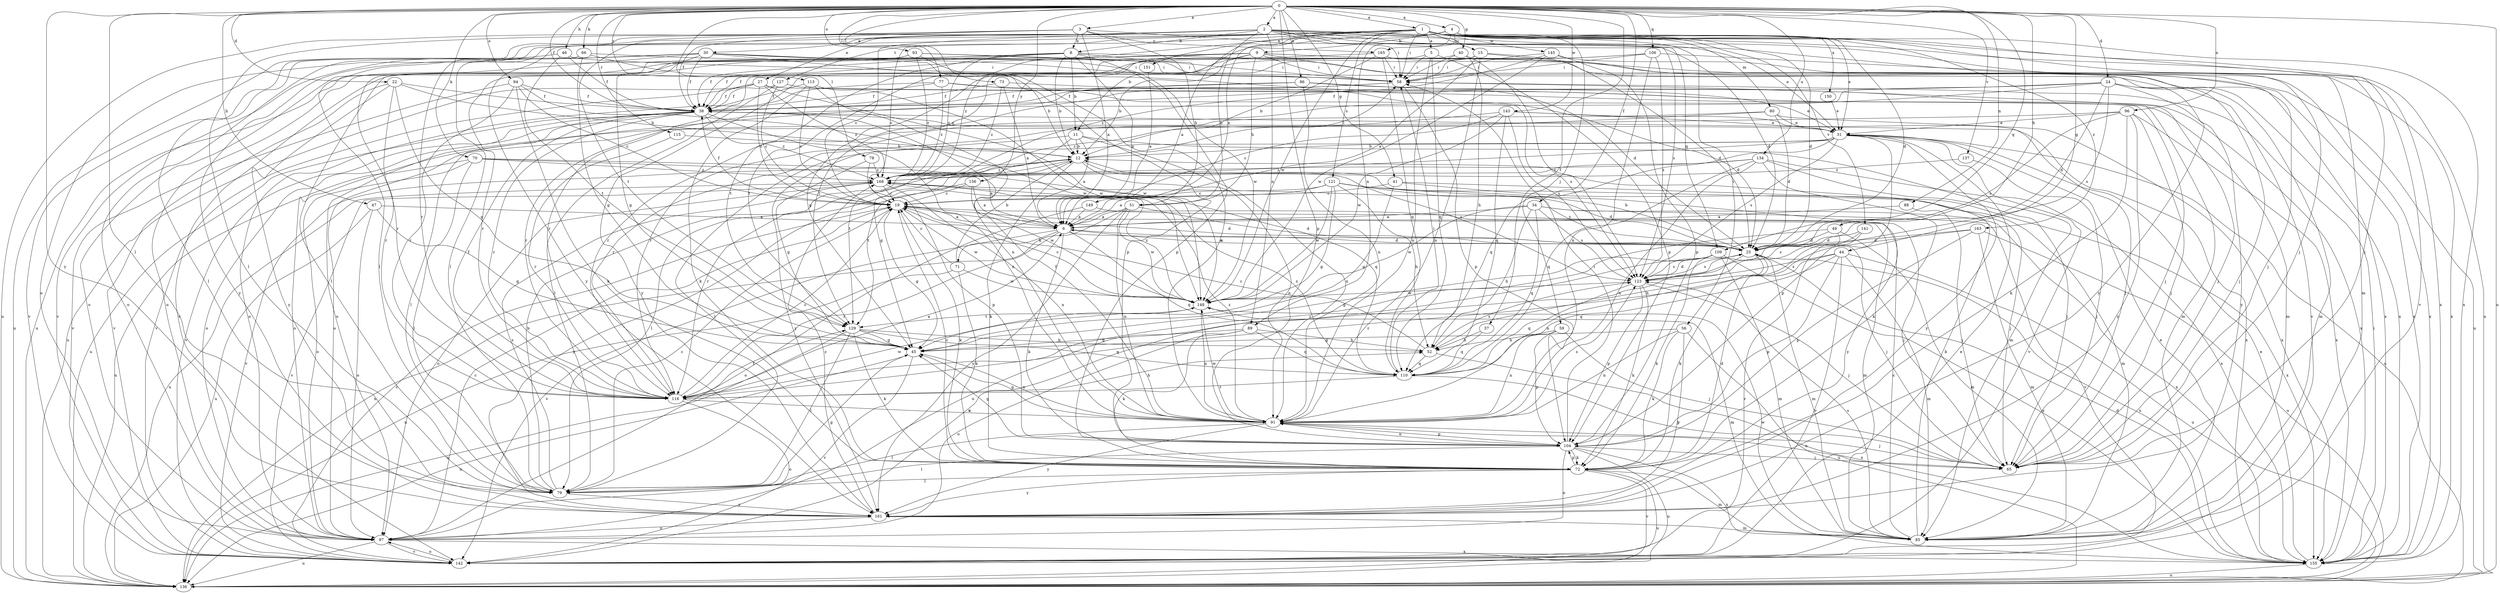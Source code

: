 strict digraph  {
0;
1;
2;
3;
4;
5;
6;
8;
9;
11;
12;
15;
19;
22;
24;
25;
27;
30;
31;
34;
37;
38;
40;
41;
44;
45;
46;
47;
49;
51;
52;
56;
58;
59;
65;
66;
70;
71;
72;
73;
77;
78;
79;
80;
85;
86;
88;
89;
91;
93;
94;
96;
97;
104;
106;
109;
110;
113;
115;
116;
121;
123;
127;
129;
134;
136;
137;
141;
142;
143;
145;
148;
149;
150;
151;
155;
156;
161;
163;
165;
168;
0 -> 1  [label=a];
0 -> 2  [label=a];
0 -> 3  [label=a];
0 -> 4  [label=a];
0 -> 22  [label=d];
0 -> 24  [label=d];
0 -> 34  [label=f];
0 -> 37  [label=f];
0 -> 38  [label=f];
0 -> 40  [label=g];
0 -> 41  [label=g];
0 -> 44  [label=g];
0 -> 46  [label=h];
0 -> 47  [label=h];
0 -> 49  [label=h];
0 -> 66  [label=k];
0 -> 70  [label=k];
0 -> 73  [label=l];
0 -> 77  [label=l];
0 -> 78  [label=l];
0 -> 79  [label=l];
0 -> 86  [label=n];
0 -> 88  [label=n];
0 -> 93  [label=o];
0 -> 94  [label=o];
0 -> 96  [label=o];
0 -> 104  [label=p];
0 -> 106  [label=q];
0 -> 109  [label=q];
0 -> 113  [label=r];
0 -> 115  [label=r];
0 -> 134  [label=u];
0 -> 136  [label=u];
0 -> 137  [label=v];
0 -> 143  [label=w];
0 -> 156  [label=y];
0 -> 161  [label=y];
1 -> 5  [label=a];
1 -> 6  [label=a];
1 -> 15  [label=c];
1 -> 19  [label=c];
1 -> 25  [label=d];
1 -> 56  [label=i];
1 -> 58  [label=i];
1 -> 59  [label=j];
1 -> 65  [label=j];
1 -> 79  [label=l];
1 -> 80  [label=m];
1 -> 116  [label=r];
1 -> 121  [label=s];
1 -> 127  [label=t];
1 -> 136  [label=u];
1 -> 141  [label=v];
1 -> 145  [label=w];
1 -> 148  [label=w];
1 -> 149  [label=x];
1 -> 150  [label=x];
1 -> 151  [label=x];
1 -> 161  [label=y];
1 -> 163  [label=z];
2 -> 8  [label=b];
2 -> 19  [label=c];
2 -> 27  [label=e];
2 -> 30  [label=e];
2 -> 31  [label=e];
2 -> 51  [label=h];
2 -> 58  [label=i];
2 -> 65  [label=j];
2 -> 79  [label=l];
2 -> 85  [label=m];
2 -> 89  [label=n];
2 -> 97  [label=o];
2 -> 109  [label=q];
2 -> 123  [label=s];
2 -> 155  [label=x];
3 -> 6  [label=a];
3 -> 8  [label=b];
3 -> 25  [label=d];
3 -> 38  [label=f];
3 -> 51  [label=h];
3 -> 79  [label=l];
3 -> 129  [label=t];
3 -> 136  [label=u];
3 -> 165  [label=z];
4 -> 9  [label=b];
4 -> 11  [label=b];
4 -> 25  [label=d];
4 -> 31  [label=e];
4 -> 89  [label=n];
4 -> 142  [label=v];
4 -> 155  [label=x];
4 -> 165  [label=z];
4 -> 168  [label=z];
5 -> 58  [label=i];
5 -> 91  [label=n];
5 -> 104  [label=p];
5 -> 110  [label=q];
5 -> 142  [label=v];
6 -> 25  [label=d];
6 -> 65  [label=j];
6 -> 71  [label=k];
6 -> 72  [label=k];
6 -> 110  [label=q];
6 -> 116  [label=r];
6 -> 142  [label=v];
8 -> 6  [label=a];
8 -> 11  [label=b];
8 -> 12  [label=b];
8 -> 38  [label=f];
8 -> 58  [label=i];
8 -> 79  [label=l];
8 -> 104  [label=p];
8 -> 129  [label=t];
8 -> 136  [label=u];
8 -> 155  [label=x];
8 -> 168  [label=z];
9 -> 12  [label=b];
9 -> 38  [label=f];
9 -> 45  [label=g];
9 -> 51  [label=h];
9 -> 58  [label=i];
9 -> 97  [label=o];
9 -> 129  [label=t];
9 -> 142  [label=v];
9 -> 155  [label=x];
9 -> 161  [label=y];
11 -> 6  [label=a];
11 -> 12  [label=b];
11 -> 85  [label=m];
11 -> 91  [label=n];
11 -> 129  [label=t];
11 -> 161  [label=y];
12 -> 58  [label=i];
12 -> 72  [label=k];
12 -> 79  [label=l];
12 -> 91  [label=n];
12 -> 116  [label=r];
12 -> 123  [label=s];
12 -> 142  [label=v];
12 -> 168  [label=z];
15 -> 6  [label=a];
15 -> 25  [label=d];
15 -> 58  [label=i];
15 -> 91  [label=n];
15 -> 129  [label=t];
15 -> 136  [label=u];
19 -> 6  [label=a];
19 -> 25  [label=d];
19 -> 38  [label=f];
19 -> 45  [label=g];
19 -> 72  [label=k];
19 -> 85  [label=m];
19 -> 148  [label=w];
22 -> 12  [label=b];
22 -> 38  [label=f];
22 -> 45  [label=g];
22 -> 116  [label=r];
22 -> 142  [label=v];
22 -> 161  [label=y];
24 -> 25  [label=d];
24 -> 38  [label=f];
24 -> 65  [label=j];
24 -> 85  [label=m];
24 -> 97  [label=o];
24 -> 116  [label=r];
24 -> 123  [label=s];
24 -> 161  [label=y];
25 -> 6  [label=a];
25 -> 12  [label=b];
25 -> 72  [label=k];
25 -> 85  [label=m];
25 -> 97  [label=o];
25 -> 123  [label=s];
25 -> 155  [label=x];
25 -> 168  [label=z];
27 -> 19  [label=c];
27 -> 38  [label=f];
27 -> 65  [label=j];
27 -> 136  [label=u];
27 -> 142  [label=v];
27 -> 148  [label=w];
27 -> 168  [label=z];
30 -> 38  [label=f];
30 -> 45  [label=g];
30 -> 58  [label=i];
30 -> 91  [label=n];
30 -> 97  [label=o];
30 -> 104  [label=p];
30 -> 116  [label=r];
30 -> 148  [label=w];
30 -> 161  [label=y];
31 -> 12  [label=b];
31 -> 45  [label=g];
31 -> 79  [label=l];
31 -> 104  [label=p];
31 -> 110  [label=q];
31 -> 123  [label=s];
31 -> 136  [label=u];
31 -> 142  [label=v];
31 -> 161  [label=y];
34 -> 6  [label=a];
34 -> 52  [label=h];
34 -> 110  [label=q];
34 -> 123  [label=s];
34 -> 142  [label=v];
34 -> 148  [label=w];
34 -> 155  [label=x];
37 -> 52  [label=h];
37 -> 110  [label=q];
38 -> 31  [label=e];
38 -> 79  [label=l];
38 -> 91  [label=n];
38 -> 97  [label=o];
38 -> 116  [label=r];
38 -> 136  [label=u];
38 -> 142  [label=v];
38 -> 155  [label=x];
38 -> 168  [label=z];
40 -> 52  [label=h];
40 -> 58  [label=i];
40 -> 116  [label=r];
40 -> 123  [label=s];
41 -> 19  [label=c];
41 -> 45  [label=g];
41 -> 65  [label=j];
41 -> 155  [label=x];
44 -> 85  [label=m];
44 -> 104  [label=p];
44 -> 110  [label=q];
44 -> 116  [label=r];
44 -> 123  [label=s];
44 -> 136  [label=u];
44 -> 142  [label=v];
45 -> 91  [label=n];
45 -> 136  [label=u];
45 -> 142  [label=v];
46 -> 38  [label=f];
46 -> 58  [label=i];
46 -> 129  [label=t];
46 -> 136  [label=u];
47 -> 6  [label=a];
47 -> 45  [label=g];
47 -> 97  [label=o];
47 -> 136  [label=u];
49 -> 25  [label=d];
49 -> 85  [label=m];
49 -> 116  [label=r];
49 -> 123  [label=s];
51 -> 6  [label=a];
51 -> 25  [label=d];
51 -> 91  [label=n];
51 -> 136  [label=u];
51 -> 148  [label=w];
51 -> 161  [label=y];
52 -> 19  [label=c];
52 -> 110  [label=q];
52 -> 123  [label=s];
52 -> 155  [label=x];
56 -> 45  [label=g];
56 -> 72  [label=k];
56 -> 91  [label=n];
56 -> 136  [label=u];
56 -> 161  [label=y];
58 -> 38  [label=f];
58 -> 65  [label=j];
58 -> 104  [label=p];
58 -> 116  [label=r];
59 -> 52  [label=h];
59 -> 65  [label=j];
59 -> 91  [label=n];
59 -> 104  [label=p];
65 -> 91  [label=n];
66 -> 25  [label=d];
66 -> 45  [label=g];
66 -> 58  [label=i];
66 -> 79  [label=l];
66 -> 142  [label=v];
70 -> 6  [label=a];
70 -> 79  [label=l];
70 -> 97  [label=o];
70 -> 110  [label=q];
70 -> 136  [label=u];
70 -> 168  [label=z];
71 -> 12  [label=b];
71 -> 19  [label=c];
71 -> 72  [label=k];
71 -> 136  [label=u];
71 -> 148  [label=w];
72 -> 19  [label=c];
72 -> 25  [label=d];
72 -> 79  [label=l];
72 -> 85  [label=m];
72 -> 104  [label=p];
72 -> 136  [label=u];
72 -> 142  [label=v];
72 -> 161  [label=y];
73 -> 6  [label=a];
73 -> 38  [label=f];
73 -> 85  [label=m];
73 -> 168  [label=z];
77 -> 25  [label=d];
77 -> 38  [label=f];
77 -> 97  [label=o];
77 -> 123  [label=s];
77 -> 168  [label=z];
78 -> 45  [label=g];
78 -> 104  [label=p];
78 -> 168  [label=z];
79 -> 12  [label=b];
79 -> 19  [label=c];
79 -> 45  [label=g];
79 -> 161  [label=y];
79 -> 168  [label=z];
80 -> 25  [label=d];
80 -> 31  [label=e];
80 -> 97  [label=o];
80 -> 155  [label=x];
80 -> 168  [label=z];
85 -> 12  [label=b];
85 -> 19  [label=c];
85 -> 31  [label=e];
85 -> 123  [label=s];
85 -> 148  [label=w];
86 -> 31  [label=e];
86 -> 38  [label=f];
86 -> 91  [label=n];
86 -> 116  [label=r];
86 -> 155  [label=x];
88 -> 6  [label=a];
88 -> 65  [label=j];
89 -> 45  [label=g];
89 -> 52  [label=h];
89 -> 72  [label=k];
89 -> 97  [label=o];
89 -> 110  [label=q];
91 -> 38  [label=f];
91 -> 45  [label=g];
91 -> 65  [label=j];
91 -> 79  [label=l];
91 -> 104  [label=p];
91 -> 123  [label=s];
91 -> 148  [label=w];
91 -> 161  [label=y];
91 -> 168  [label=z];
93 -> 12  [label=b];
93 -> 58  [label=i];
93 -> 97  [label=o];
93 -> 142  [label=v];
93 -> 155  [label=x];
93 -> 168  [label=z];
94 -> 19  [label=c];
94 -> 38  [label=f];
94 -> 72  [label=k];
94 -> 116  [label=r];
94 -> 142  [label=v];
94 -> 148  [label=w];
96 -> 31  [label=e];
96 -> 65  [label=j];
96 -> 72  [label=k];
96 -> 97  [label=o];
96 -> 123  [label=s];
96 -> 155  [label=x];
96 -> 161  [label=y];
97 -> 19  [label=c];
97 -> 136  [label=u];
97 -> 142  [label=v];
97 -> 155  [label=x];
104 -> 45  [label=g];
104 -> 58  [label=i];
104 -> 65  [label=j];
104 -> 72  [label=k];
104 -> 79  [label=l];
104 -> 91  [label=n];
104 -> 97  [label=o];
104 -> 136  [label=u];
104 -> 155  [label=x];
106 -> 38  [label=f];
106 -> 58  [label=i];
106 -> 91  [label=n];
106 -> 116  [label=r];
106 -> 123  [label=s];
106 -> 155  [label=x];
109 -> 45  [label=g];
109 -> 72  [label=k];
109 -> 85  [label=m];
109 -> 123  [label=s];
109 -> 142  [label=v];
109 -> 155  [label=x];
110 -> 58  [label=i];
110 -> 65  [label=j];
110 -> 116  [label=r];
110 -> 168  [label=z];
113 -> 19  [label=c];
113 -> 38  [label=f];
113 -> 72  [label=k];
113 -> 91  [label=n];
113 -> 148  [label=w];
115 -> 12  [label=b];
115 -> 116  [label=r];
116 -> 6  [label=a];
116 -> 19  [label=c];
116 -> 38  [label=f];
116 -> 52  [label=h];
116 -> 91  [label=n];
116 -> 97  [label=o];
116 -> 129  [label=t];
116 -> 148  [label=w];
121 -> 6  [label=a];
121 -> 19  [label=c];
121 -> 25  [label=d];
121 -> 45  [label=g];
121 -> 52  [label=h];
121 -> 85  [label=m];
121 -> 148  [label=w];
121 -> 161  [label=y];
123 -> 25  [label=d];
123 -> 65  [label=j];
123 -> 72  [label=k];
123 -> 104  [label=p];
123 -> 110  [label=q];
123 -> 148  [label=w];
127 -> 19  [label=c];
127 -> 38  [label=f];
127 -> 79  [label=l];
127 -> 85  [label=m];
129 -> 45  [label=g];
129 -> 52  [label=h];
129 -> 72  [label=k];
129 -> 79  [label=l];
129 -> 110  [label=q];
129 -> 136  [label=u];
134 -> 65  [label=j];
134 -> 72  [label=k];
134 -> 91  [label=n];
134 -> 110  [label=q];
134 -> 129  [label=t];
134 -> 155  [label=x];
134 -> 168  [label=z];
137 -> 65  [label=j];
137 -> 168  [label=z];
141 -> 25  [label=d];
141 -> 91  [label=n];
141 -> 142  [label=v];
142 -> 19  [label=c];
142 -> 31  [label=e];
142 -> 97  [label=o];
143 -> 19  [label=c];
143 -> 31  [label=e];
143 -> 65  [label=j];
143 -> 110  [label=q];
143 -> 116  [label=r];
143 -> 123  [label=s];
143 -> 148  [label=w];
145 -> 58  [label=i];
145 -> 104  [label=p];
145 -> 148  [label=w];
145 -> 155  [label=x];
145 -> 168  [label=z];
148 -> 19  [label=c];
148 -> 85  [label=m];
148 -> 91  [label=n];
148 -> 129  [label=t];
148 -> 168  [label=z];
149 -> 6  [label=a];
149 -> 65  [label=j];
149 -> 97  [label=o];
150 -> 31  [label=e];
151 -> 6  [label=a];
155 -> 25  [label=d];
155 -> 31  [label=e];
155 -> 58  [label=i];
155 -> 136  [label=u];
156 -> 6  [label=a];
156 -> 19  [label=c];
156 -> 148  [label=w];
156 -> 161  [label=y];
161 -> 85  [label=m];
161 -> 97  [label=o];
161 -> 168  [label=z];
163 -> 25  [label=d];
163 -> 52  [label=h];
163 -> 85  [label=m];
163 -> 104  [label=p];
163 -> 136  [label=u];
165 -> 12  [label=b];
165 -> 58  [label=i];
165 -> 65  [label=j];
165 -> 110  [label=q];
165 -> 161  [label=y];
168 -> 19  [label=c];
168 -> 91  [label=n];
168 -> 97  [label=o];
168 -> 136  [label=u];
168 -> 142  [label=v];
}
